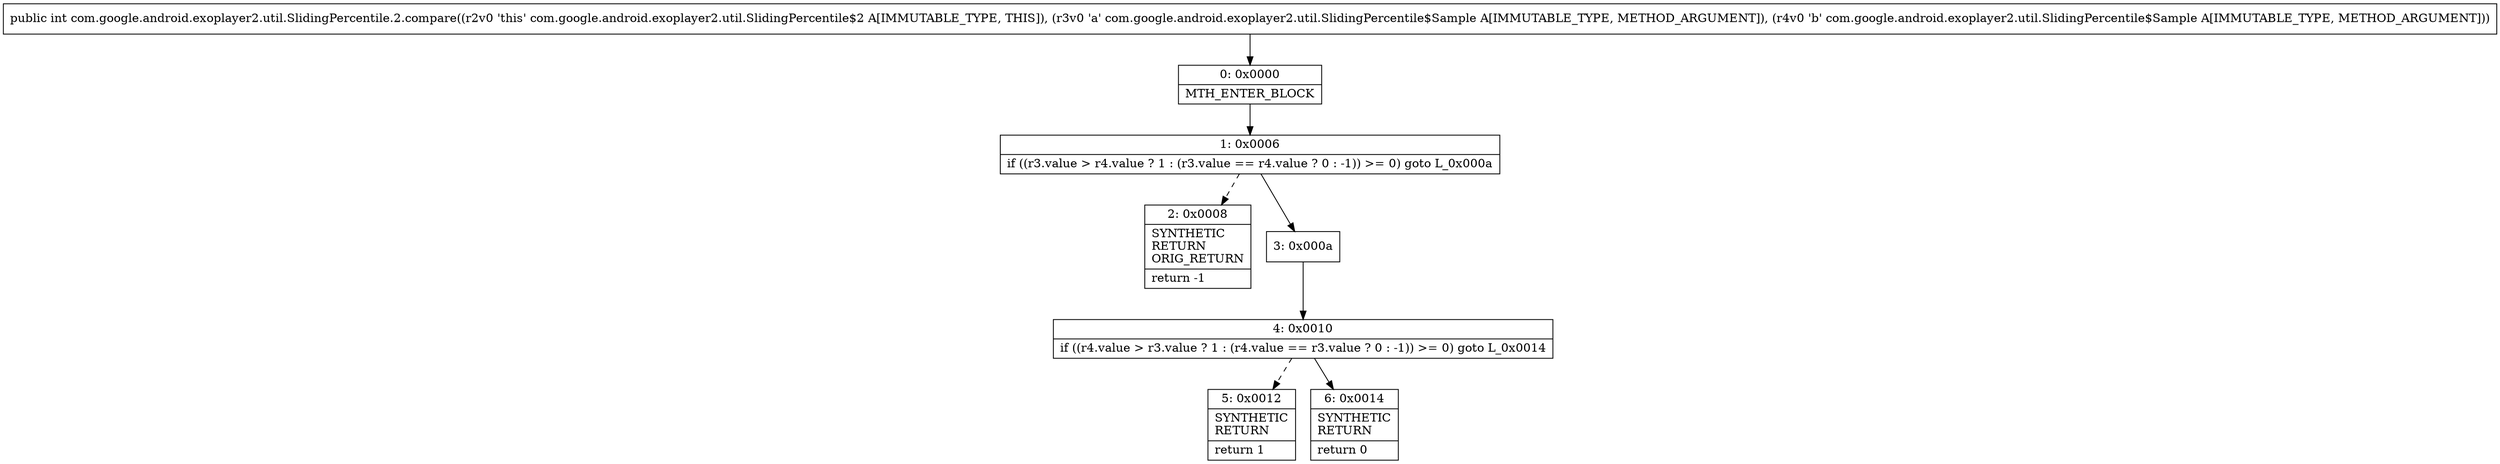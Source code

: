 digraph "CFG forcom.google.android.exoplayer2.util.SlidingPercentile.2.compare(Lcom\/google\/android\/exoplayer2\/util\/SlidingPercentile$Sample;Lcom\/google\/android\/exoplayer2\/util\/SlidingPercentile$Sample;)I" {
Node_0 [shape=record,label="{0\:\ 0x0000|MTH_ENTER_BLOCK\l}"];
Node_1 [shape=record,label="{1\:\ 0x0006|if ((r3.value \> r4.value ? 1 : (r3.value == r4.value ? 0 : \-1)) \>= 0) goto L_0x000a\l}"];
Node_2 [shape=record,label="{2\:\ 0x0008|SYNTHETIC\lRETURN\lORIG_RETURN\l|return \-1\l}"];
Node_3 [shape=record,label="{3\:\ 0x000a}"];
Node_4 [shape=record,label="{4\:\ 0x0010|if ((r4.value \> r3.value ? 1 : (r4.value == r3.value ? 0 : \-1)) \>= 0) goto L_0x0014\l}"];
Node_5 [shape=record,label="{5\:\ 0x0012|SYNTHETIC\lRETURN\l|return 1\l}"];
Node_6 [shape=record,label="{6\:\ 0x0014|SYNTHETIC\lRETURN\l|return 0\l}"];
MethodNode[shape=record,label="{public int com.google.android.exoplayer2.util.SlidingPercentile.2.compare((r2v0 'this' com.google.android.exoplayer2.util.SlidingPercentile$2 A[IMMUTABLE_TYPE, THIS]), (r3v0 'a' com.google.android.exoplayer2.util.SlidingPercentile$Sample A[IMMUTABLE_TYPE, METHOD_ARGUMENT]), (r4v0 'b' com.google.android.exoplayer2.util.SlidingPercentile$Sample A[IMMUTABLE_TYPE, METHOD_ARGUMENT])) }"];
MethodNode -> Node_0;
Node_0 -> Node_1;
Node_1 -> Node_2[style=dashed];
Node_1 -> Node_3;
Node_3 -> Node_4;
Node_4 -> Node_5[style=dashed];
Node_4 -> Node_6;
}

